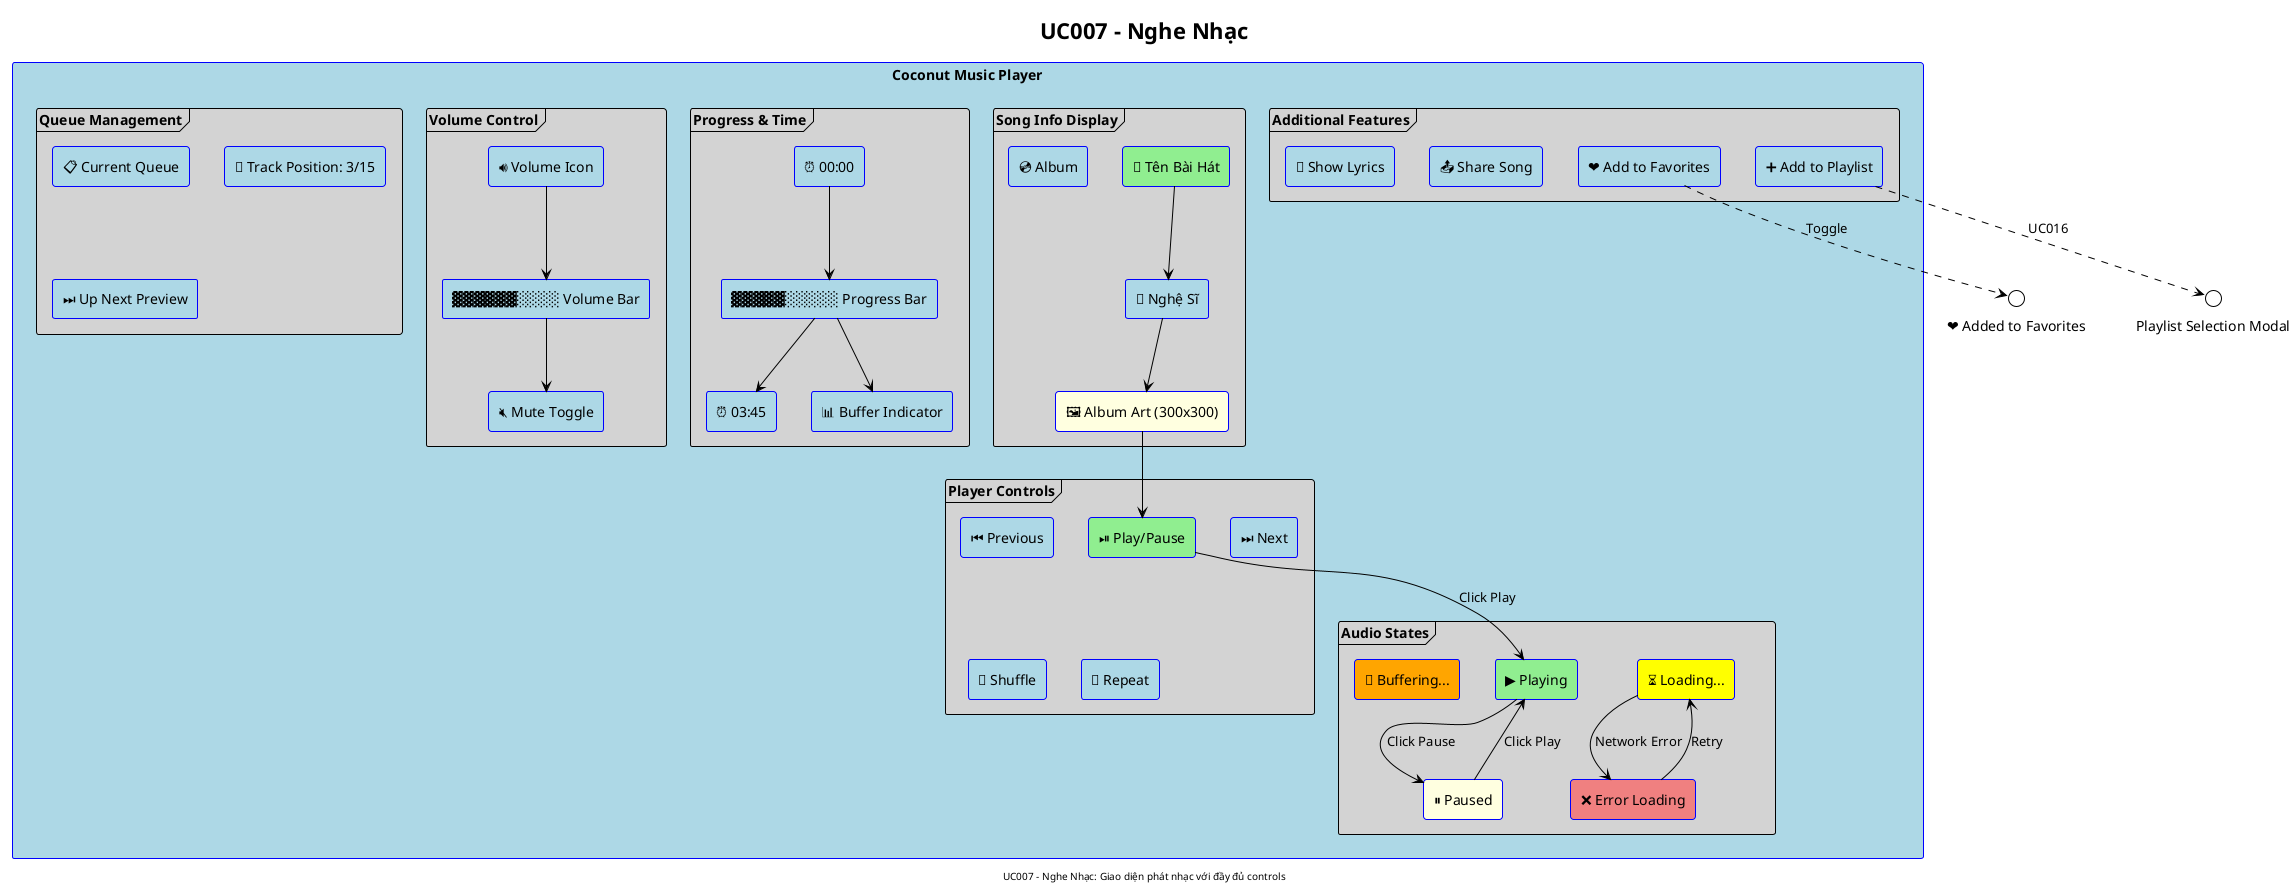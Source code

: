@startuml UC007-Nghe-Nhac
!theme plain
title UC007 - Nghe Nhạc

skinparam rectangle {
    BackgroundColor lightblue
    BorderColor blue
}

skinparam frame {
    BackgroundColor lightgray
    BorderColor black
}

rectangle "Coconut Music Player" {
    frame "Song Info Display" as song_info {
        rectangle "🎵 Tên Bài Hát" as song_title #lightgreen
        rectangle "👤 Nghệ Sĩ" as artist_name
        rectangle "💿 Album" as album_name
        rectangle "🖼️ Album Art (300x300)" as album_art #lightyellow
    }

    frame "Player Controls" as controls {
        rectangle "⏮️ Previous" as prev_btn
        rectangle "⏯️ Play/Pause" as play_btn #lightgreen
        rectangle "⏭️ Next" as next_btn
        rectangle "🔀 Shuffle" as shuffle_btn
        rectangle "🔁 Repeat" as repeat_btn
    }

    frame "Progress & Time" as progress {
        rectangle "⏰ 00:00" as current_time
        rectangle "▓▓▓▓▓░░░░░ Progress Bar" as progress_bar #lightblue
        rectangle "⏰ 03:45" as total_time
        rectangle "📊 Buffer Indicator" as buffer
    }

    frame "Volume Control" as volume {
        rectangle "🔊 Volume Icon" as volume_icon
        rectangle "▓▓▓▓▓▓░░░░ Volume Bar" as volume_bar
        rectangle "🔇 Mute Toggle" as mute_btn
    }

    frame "Additional Features" as features {
        rectangle "❤️ Add to Favorites" as favorite_btn
        rectangle "➕ Add to Playlist" as playlist_btn
        rectangle "📤 Share Song" as share_btn
        rectangle "📝 Show Lyrics" as lyrics_btn
    }

    frame "Queue Management" as queue {
        rectangle "📋 Current Queue" as current_queue
        rectangle "🔢 Track Position: 3/15" as track_position
        rectangle "⏭️ Up Next Preview" as up_next
    }

    frame "Audio States" as states {
        rectangle "⏳ Loading..." as loading #yellow
        rectangle "▶️ Playing" as playing #lightgreen
        rectangle "⏸️ Paused" as paused #lightyellow
        rectangle "❌ Error Loading" as error #lightcoral
        rectangle "📶 Buffering..." as buffering #orange
    }
}

' Flow connections
song_title --> artist_name
artist_name --> album_art
album_art --> play_btn

play_btn --> playing : "Click Play"
playing --> paused : "Click Pause"
paused --> playing : "Click Play"

current_time --> progress_bar
progress_bar --> total_time
progress_bar --> buffer

volume_icon --> volume_bar
volume_bar --> mute_btn

favorite_btn ..> "❤️ Added to Favorites" : "Toggle"
playlist_btn ..> "Playlist Selection Modal" : "UC016"

' Error handling
loading --> error : "Network Error"
error --> loading : "Retry"

footer UC007 - Nghe Nhạc: Giao diện phát nhạc với đầy đủ controls
@enduml
